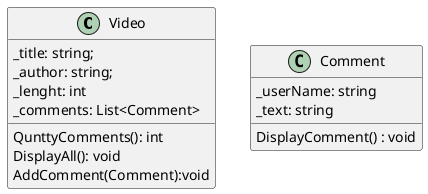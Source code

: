@startuml
'https://plantuml.com/class-diagram

class Video {
_title: string;
_author: string;
_lenght: int
_comments: List<Comment>
QunttyComments(): int
DisplayAll(): void
AddComment(Comment):void
}
class Comment {
_userName: string
_text: string
DisplayComment() : void
}

@enduml